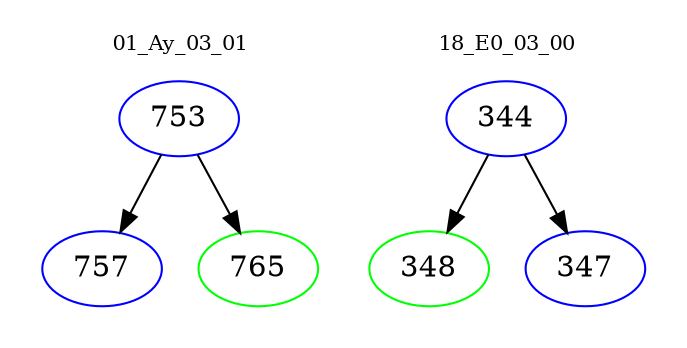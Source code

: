 digraph{
subgraph cluster_0 {
color = white
label = "01_Ay_03_01";
fontsize=10;
T0_753 [label="753", color="blue"]
T0_753 -> T0_757 [color="black"]
T0_757 [label="757", color="blue"]
T0_753 -> T0_765 [color="black"]
T0_765 [label="765", color="green"]
}
subgraph cluster_1 {
color = white
label = "18_E0_03_00";
fontsize=10;
T1_344 [label="344", color="blue"]
T1_344 -> T1_348 [color="black"]
T1_348 [label="348", color="green"]
T1_344 -> T1_347 [color="black"]
T1_347 [label="347", color="blue"]
}
}
